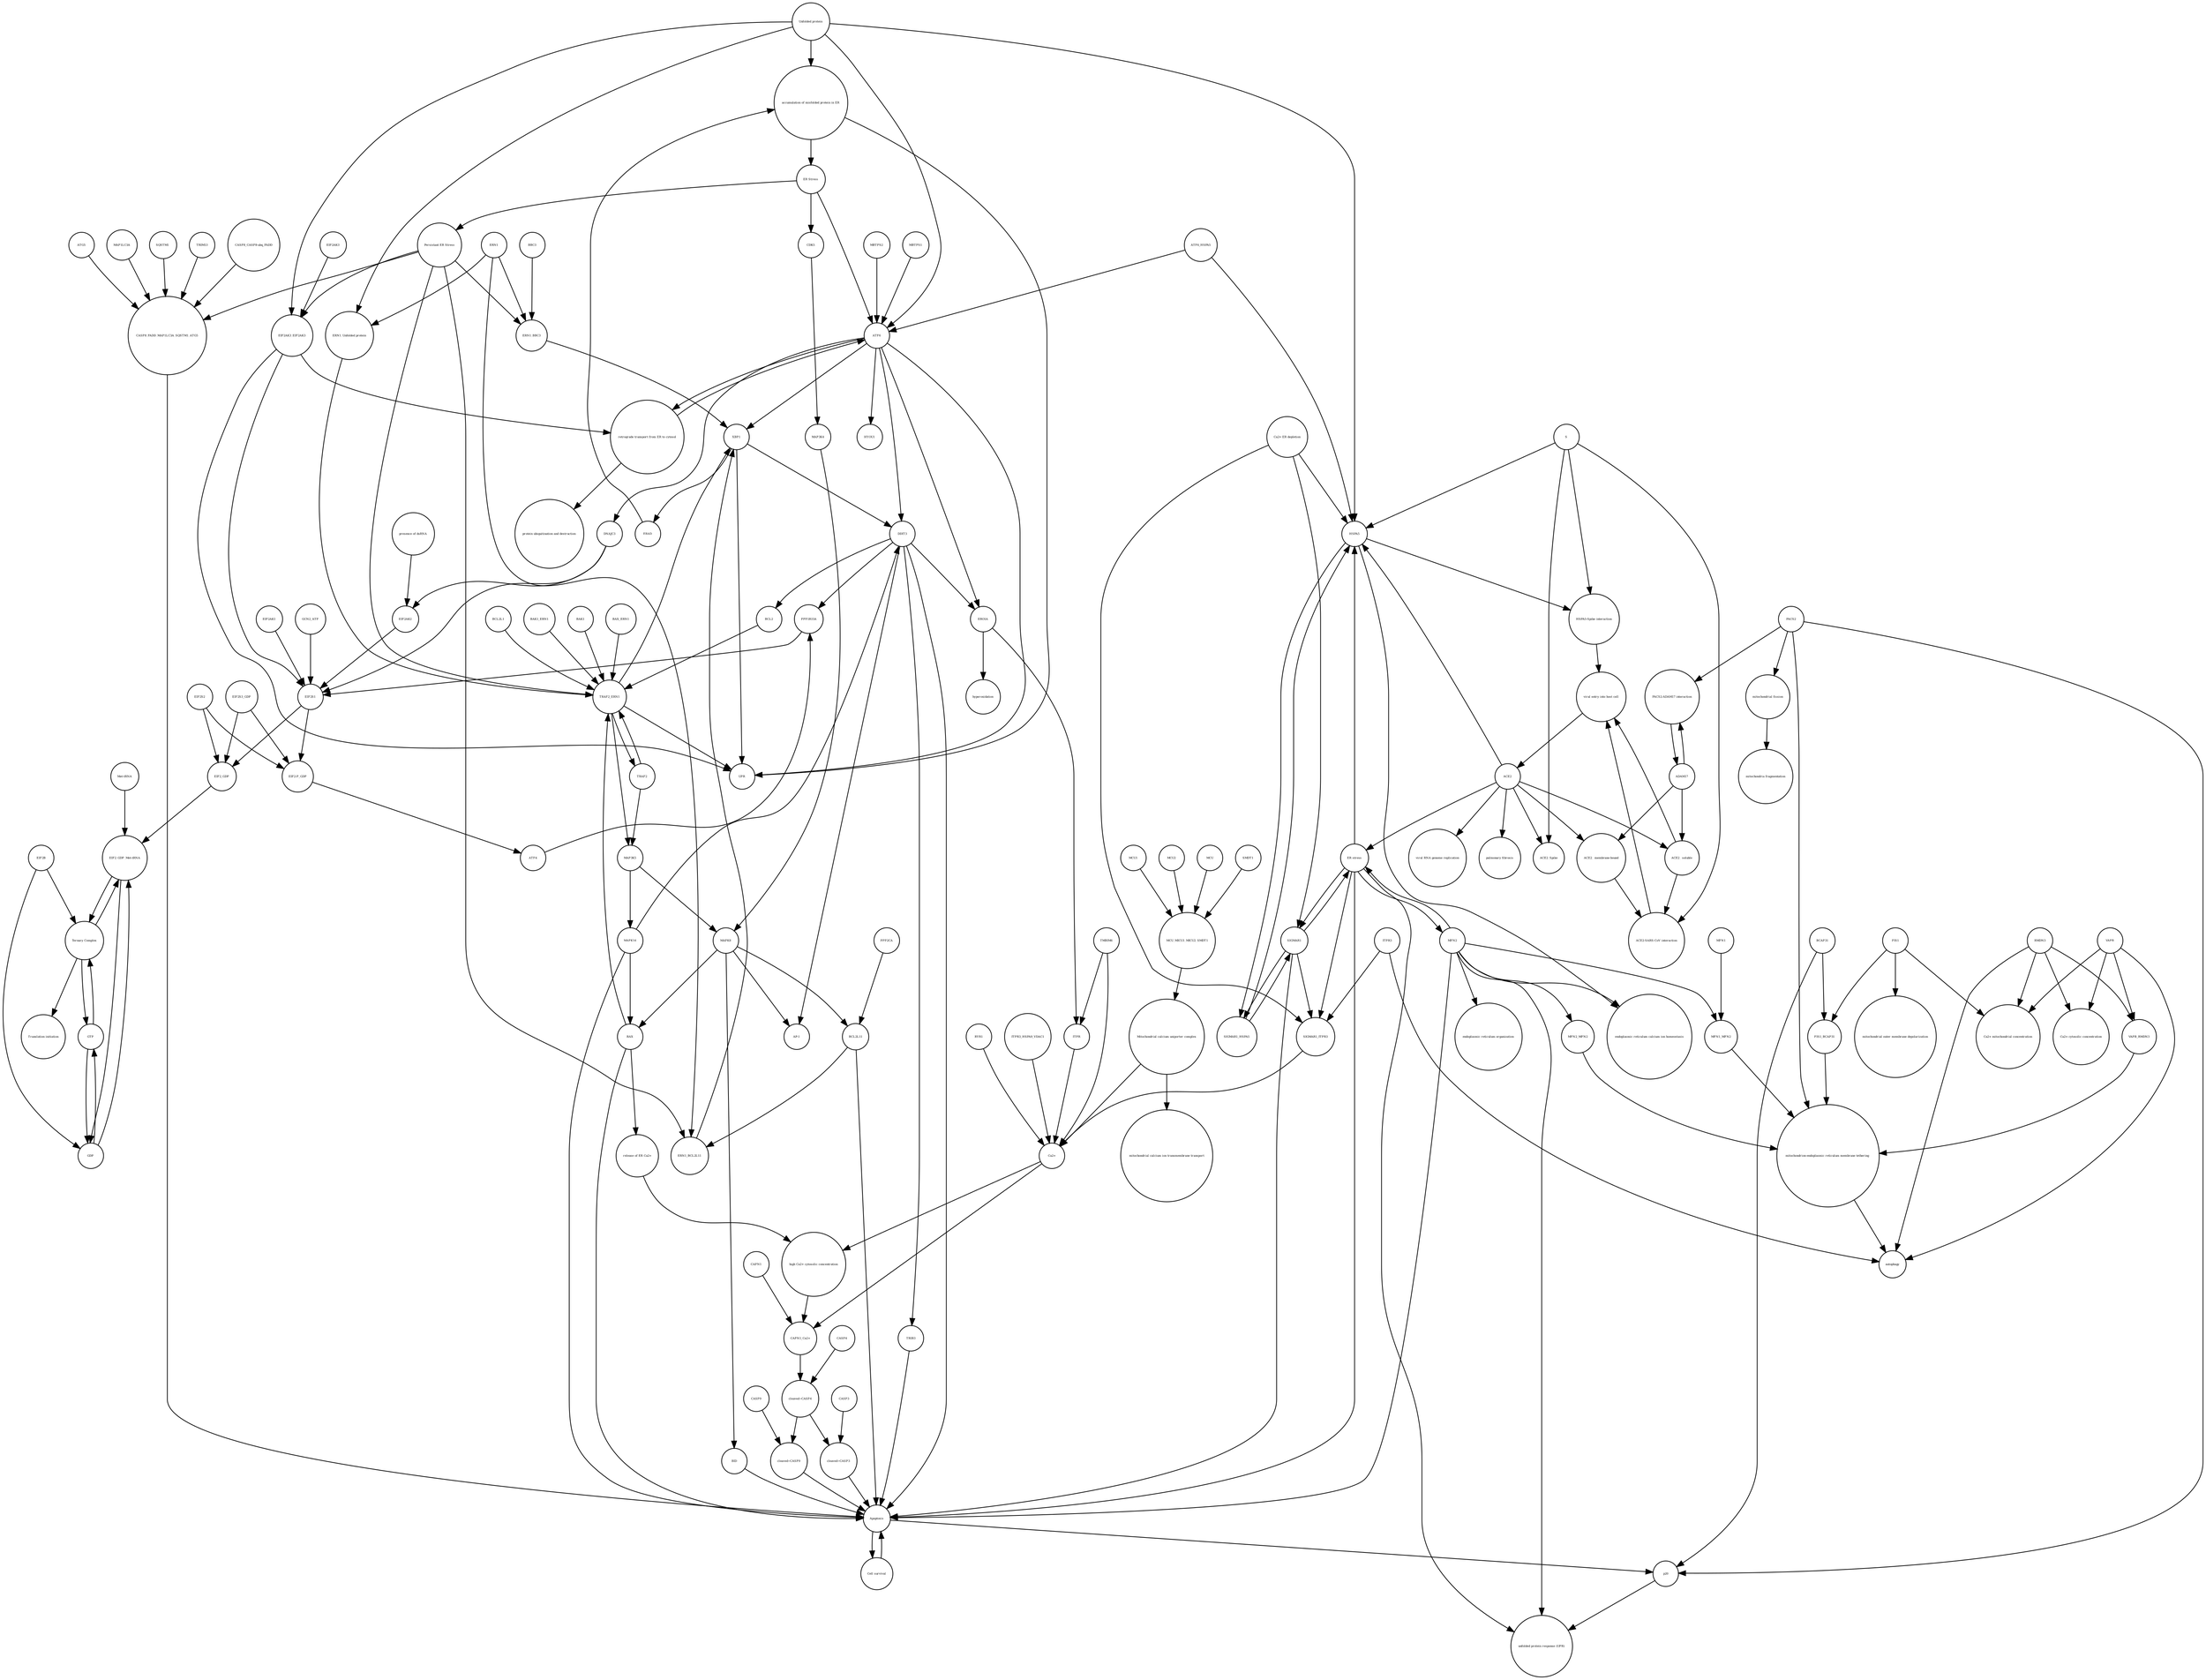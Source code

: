 strict digraph  {
"Unfolded protein" [annotation="", bipartite=0, cls=macromolecule, fontsize=4, label="Unfolded protein", shape=circle];
"accumulation of misfolded protein in ER" [annotation="urn_miriam_obo.go_GO%3A0006986", bipartite=0, cls=phenotype, fontsize=4, label="accumulation of misfolded protein in ER", shape=circle];
"cleaved~CASP9" [annotation="urn_miriam_hgnc.symbol_CASP9", bipartite=0, cls=macromolecule, fontsize=4, label="cleaved~CASP9", shape=circle];
Apoptosis [annotation="urn_miriam_obo.go_GO%3A0006915|urn_miriam_pubmed_19052620|urn_miriam_taxonomy_9606|urn_miriam_pubmed_15692567|urn_miriam_pubmed_22511781", bipartite=0, cls=phenotype, fontsize=4, label=Apoptosis, shape=circle];
ATF6 [annotation="urn_miriam_hgnc.symbol_ATF6", bipartite=0, cls=macromolecule, fontsize=4, label=ATF6, shape=circle];
"retrograde transport from ER to cytosol" [annotation="urn_miriam_obo.go_GO%3A0030970", bipartite=0, cls=phenotype, fontsize=4, label="retrograde transport from ER to cytosol", shape=circle];
XBP1 [annotation="urn_miriam_hgnc.symbol_XBP1", bipartite=0, cls=macromolecule, fontsize=4, label=XBP1, shape=circle];
UPR [annotation="urn_miriam_obo.go_GO%3A0006986", bipartite=0, cls=phenotype, fontsize=4, label=UPR, shape=circle];
ERO1A [annotation="urn_miriam_hgnc.symbol_ERO1A", bipartite=0, cls=macromolecule, fontsize=4, label=ERO1A, shape=circle];
hyperoxidation [annotation="urn_miriam_obo.go_GO%3A0018158", bipartite=0, cls=phenotype, fontsize=4, label=hyperoxidation, shape=circle];
VAPB [annotation=urn_miriam_hgnc_12649, bipartite=0, cls=macromolecule, fontsize=4, label=VAPB, shape=circle];
"Ca2+ cytosolic concentration" [annotation="urn_miriam_pubmed_28132811|urn_miriam_obo.go_GO%3A0007204|urn_miriam_taxonomy_9606", bipartite=0, cls=phenotype, fontsize=4, label="Ca2+ cytosolic concentration", shape=circle];
MFN2 [annotation="urn_miriam_pubmed_29491369|urn_miriam_pubmed_22511781|urn_miriam_hgnc_16877|urn_miriam_pubmed_19052620", bipartite=0, cls=macromolecule, fontsize=4, label=MFN2, shape=circle];
RMDN3 [annotation=urn_miriam_hgnc_25550, bipartite=0, cls=macromolecule, fontsize=4, label=RMDN3, shape=circle];
autophagy [annotation="urn_miriam_obo.go_GO%3A0006914|urn_miriam_pubmed_28132811|urn_miriam_taxonomy_9606", bipartite=0, cls=phenotype, fontsize=4, label=autophagy, shape=circle];
"endoplasmic reticulum calcium ion homeostasis" [annotation="urn_miriam_obo.go_GO%3A0032469|urn_miriam_pubmed_22511781|urn_miriam_taxonomy_10090", bipartite=0, cls=phenotype, fontsize=4, label="endoplasmic reticulum calcium ion homeostasis", shape=circle];
TRAF2_ERN1 [annotation="", bipartite=0, cls=complex, fontsize=4, label=TRAF2_ERN1, shape=circle];
"ER stress" [annotation="urn_miriam_obo.go_GO%3A0034976|urn_miriam_pubmed_22511781|urn_miriam_taxonomy_10090", bipartite=0, cls=phenotype, fontsize=4, label="ER stress", shape=circle];
"unfolded protein response (UPR)" [annotation="urn_miriam_obo.go_GO%3A0030968|urn_miriam_pubmed_22511781|urn_miriam_taxonomy_10090", bipartite=0, cls=phenotype, fontsize=4, label="unfolded protein response (UPR)", shape=circle];
FIS1 [annotation=urn_miriam_hgnc_21689, bipartite=0, cls=macromolecule, fontsize=4, label=FIS1, shape=circle];
"Ca2+ mitochondrial concentration" [annotation="urn_miriam_pubmed_28132811|urn_miriam_taxonomy_9606|urn_miriam_obo.go_GO%3A0051561", bipartite=0, cls=phenotype, fontsize=4, label="Ca2+ mitochondrial concentration", shape=circle];
"cleaved~CASP3" [annotation="urn_miriam_hgnc.symbol_CASP3", bipartite=0, cls=macromolecule, fontsize=4, label="cleaved~CASP3", shape=circle];
VAPB_RMDN3 [annotation="urn_miriam_pubmed_29491369|urn_miriam_pubmed_28132811|urn_miriam_taxonomy_9606", bipartite=0, cls=complex, fontsize=4, label=VAPB_RMDN3, shape=circle];
"mitochondrion-endoplasmic reticulum membrane tethering " [annotation="urn_miriam_obo.go_GO%3A1990456|urn_miriam_pubmed_27457486|urn_miriam_pubmed_29491369|urn_miriam_pubmed_19052620|urn_miriam_pubmed_30590907|urn_miriam_pubmed_28132811", bipartite=0, cls=phenotype, fontsize=4, label="mitochondrion-endoplasmic reticulum membrane tethering ", shape=circle];
"release of ER Ca2+" [annotation="urn_miriam_obo.go_GO%3A0032471", bipartite=0, cls=phenotype, fontsize=4, label="release of ER Ca2+", shape=circle];
"high Ca2+ cytosolic concentration" [annotation="urn_miriam_obo.go_GO%3A1902656", bipartite=0, cls=phenotype, fontsize=4, label="high Ca2+ cytosolic concentration", shape=circle];
ERAD [annotation="urn_miriam_obo.go_GO%3A0036503", bipartite=0, cls=phenotype, fontsize=4, label=ERAD, shape=circle];
"Cell survival" [annotation="urn_miriam_obo.go_GO%3A0043066", bipartite=0, cls=phenotype, fontsize=4, label="Cell survival", shape=circle];
"Ca2+" [annotation="urn_miriam_obo.chebi_CHEBI%3A29108", bipartite=0, cls="simple chemical", fontsize=4, label="Ca2+", shape=circle];
"ER Stress" [annotation="urn_miriam_obo.go_GO%3A0034976", bipartite=0, cls=phenotype, fontsize=4, label="ER Stress", shape=circle];
"Ternary Complex" [annotation="", bipartite=0, cls=complex, fontsize=4, label="Ternary Complex", shape=circle];
"Translation initiation" [annotation="urn_miriam_obo.go_GO%3A0006412", bipartite=0, cls=phenotype, fontsize=4, label="Translation initiation", shape=circle];
ITPR3 [annotation="urn_miriam_hgnc_6182|urn_miriam_pubmed_17981125", bipartite=0, cls=macromolecule, fontsize=4, label=ITPR3, shape=circle];
MFN2_MFN2 [annotation="urn_miriam_pubmed_19052620|urn_miriam_taxonomy_9606|urn_miriam_pubmed_29491369", bipartite=0, cls=complex, fontsize=4, label=MFN2_MFN2, shape=circle];
FIS1_BCAP31 [annotation="urn_miriam_pubmed_15692567|urn_miriam_pubmed_21183955|urn_miriam_taxonomy_9606", bipartite=0, cls=complex, fontsize=4, label=FIS1_BCAP31, shape=circle];
MFN1_MFN2 [annotation="urn_miriam_pubmed_29491369|urn_miriam_pubmed_19052620|urn_miriam_taxonomy_9606", bipartite=0, cls=complex, fontsize=4, label=MFN1_MFN2, shape=circle];
CASP8_FADD_MAP1LC3A_SQSTM1_ATG5 [annotation="", bipartite=0, cls=complex, fontsize=4, label=CASP8_FADD_MAP1LC3A_SQSTM1_ATG5, shape=circle];
HSPA5 [annotation="urn_miriam_pubmed_32340551|urn_miriam_hgnc_HGNC%3A5238|urn_miriam_pubmed_32169481|urn_miriam_pubmed_30978349", bipartite=0, cls=macromolecule, fontsize=4, label=HSPA5, shape=circle];
TRIB3 [annotation="urn_miriam_hgnc.symbol_TRIB3", bipartite=0, cls="nucleic acid feature", fontsize=4, label=TRIB3, shape=circle];
"mitochondrial fission" [annotation="urn_miriam_pubmed_15692567|urn_miriam_obo.go_GO%3A0000266|urn_miriam_taxonomy_9606", bipartite=0, cls=phenotype, fontsize=4, label="mitochondrial fission", shape=circle];
"mitochondria fragmentation" [annotation="urn_miriam_pubmed_15692567|urn_miriam_obo.go_GO%3A0043653|urn_miriam_taxonomy_9606", bipartite=0, cls=phenotype, fontsize=4, label="mitochondria fragmentation", shape=circle];
BAX [annotation="urn_miriam_hgnc.symbol_BAX", bipartite=0, cls=macromolecule, fontsize=4, label=BAX, shape=circle];
p20 [annotation="urn_miriam_hgnc.symbol_BCAP31", bipartite=0, cls=macromolecule, fontsize=4, label=p20, shape=circle];
PACS2 [annotation="urn_miriam_pubmed_15692567|urn_miriam_hgnc_23794|urn_miriam_pubmed_26108729", bipartite=0, cls=macromolecule, fontsize=4, label=PACS2, shape=circle];
DDIT3 [annotation="urn_miriam_hgnc.symbol_DDIT3", bipartite=0, cls=macromolecule, fontsize=4, label=DDIT3, shape=circle];
BCL2L11 [annotation="urn_miriam_hgnc.symbol_BCL2L11", bipartite=0, cls=macromolecule, fontsize=4, label=BCL2L11, shape=circle];
"Persistant ER Stress" [annotation="urn_miriam_obo.go_GO%3A0034976", bipartite=0, cls=phenotype, fontsize=4, label="Persistant ER Stress", shape=circle];
"mitochondrial outer membrane depolarization" [annotation="urn_miriam_pubmed_21183955|urn_miriam_taxonomy_9606|urn_miriam_obo.go_GO%3A0051882", bipartite=0, cls=phenotype, fontsize=4, label="mitochondrial outer membrane depolarization", shape=circle];
"endoplasmic reticulum organization" [annotation="urn_miriam_obo.go_GO%3A0007029|urn_miriam_pubmed_19052620|urn_miriam_taxonomy_9606", bipartite=0, cls=phenotype, fontsize=4, label="endoplasmic reticulum organization", shape=circle];
MAPK14 [annotation="urn_miriam_hgnc.symbol_MAPK14", bipartite=0, cls=macromolecule, fontsize=4, label=MAPK14, shape=circle];
ACE2 [annotation="", bipartite=0, cls="nucleic acid feature", fontsize=4, label=ACE2, shape=circle];
"Mitochondrial calcium uniporter complex" [annotation="urn_miriam_pubmed_26968367|urn_miriam_taxonomy_9606", bipartite=0, cls=complex, fontsize=4, label="Mitochondrial calcium uniporter complex", shape=circle];
"mitochondrial calcium ion transmembrane transport" [annotation="urn_miriam_pubmed_24231807|urn_miriam_obo.go_GO%3A0006851|urn_miriam_taxonomy_9606", bipartite=0, cls=phenotype, fontsize=4, label="mitochondrial calcium ion transmembrane transport", shape=circle];
EIF2AK3_EIF2AK3 [annotation="", bipartite=0, cls=complex, fontsize=4, label=EIF2AK3_EIF2AK3, shape=circle];
BID [annotation="urn_miriam_hgnc.symbol_BID", bipartite=0, cls=macromolecule, fontsize=4, label=BID, shape=circle];
SIGMAR1 [annotation="urn_miriam_hgnc_8157|urn_miriam_pubmed_17981125|urn_miriam_taxonomy_10029|urn_miriam_pubmed_25704011", bipartite=0, cls=macromolecule, fontsize=4, label=SIGMAR1, shape=circle];
"pulmonary fibrosis" [annotation="urn_miriam_mesh_D011658|urn_miriam_pubmed_18441099|urn_miriam_taxonomy_9606", bipartite=0, cls=phenotype, fontsize=4, label="pulmonary fibrosis", shape=circle];
"ACE2-SARS-CoV interaction" [annotation="urn_miriam_pubmed_19411314|urn_miriam_taxonomy_9606|urn_miriam_uniprot_P59594", bipartite=0, cls=complex, fontsize=4, label="ACE2-SARS-CoV interaction", shape=circle];
"viral entry into host cell" [annotation="urn_miriam_obo.go_GO%3A0046718|urn_miriam_pubmed_19411314", bipartite=0, cls=phenotype, fontsize=4, label="viral entry into host cell", shape=circle];
"ACE2_ soluble" [annotation="urn_miriam_pubmed_19411314|urn_miriam_pubmed_32264791|urn_miriam_hgnc.symbol_ACE2", bipartite=0, cls=macromolecule, fontsize=4, label="ACE2_ soluble", shape=circle];
"HSPA5-Spike interaction" [annotation=urn_miriam_pubmed_32340551, bipartite=0, cls=complex, fontsize=4, label="HSPA5-Spike interaction", shape=circle];
"viral RNA genome replication" [annotation="urn_miriam_obo.go_GO%3A0039694|urn_miriam_pubmed_14647384", bipartite=0, cls=phenotype, fontsize=4, label="viral RNA genome replication", shape=circle];
ADAM17 [annotation="urn_miriam_pubmed_32264791|urn_miriam_hgnc_HGNC%3A195", bipartite=0, cls=macromolecule, fontsize=4, label=ADAM17, shape=circle];
CDK5 [annotation="urn_miriam_hgnc.symbol_CDK5", bipartite=0, cls=macromolecule, fontsize=4, label=CDK5, shape=circle];
MCU_MICU1_MICU2_SMDT1 [annotation="urn_miriam_pubmed_24231807|urn_miriam_taxonomy_9606", bipartite=0, cls=complex, fontsize=4, label=MCU_MICU1_MICU2_SMDT1, shape=circle];
"Ca2+ ER depletion" [annotation="urn_miriam_obo.go_GO%3A0032471|urn_miriam_pubmed_17981125|urn_miriam_pubmed_30590907|urn_miriam_taxonomy_10029", bipartite=0, cls=phenotype, fontsize=4, label="Ca2+ ER depletion", shape=circle];
EIF2_GDP [annotation="", bipartite=0, cls=complex, fontsize=4, label=EIF2_GDP, shape=circle];
CASP3 [annotation="urn_miriam_hgnc.symbol_CASP3", bipartite=0, cls=macromolecule, fontsize=4, label=CASP3, shape=circle];
TMBIM6 [annotation="urn_miriam_hgnc.symbol_TMBIM6", bipartite=0, cls=macromolecule, fontsize=4, label=TMBIM6, shape=circle];
CAPN1 [annotation="urn_miriam_hgnc.symbol_CAPN1", bipartite=0, cls=macromolecule, fontsize=4, label=CAPN1, shape=circle];
DNAJC3 [annotation="urn_miriam_hgnc.symbol_DNAJC3", bipartite=0, cls="nucleic acid feature", fontsize=4, label=DNAJC3, shape=circle];
SIGMAR1_ITPR3 [annotation="urn_miriam_pubmed_30590907|urn_miriam_pubmed_17981125|urn_miriam_taxonomy_10029", bipartite=0, cls=complex, fontsize=4, label=SIGMAR1_ITPR3, shape=circle];
"protein ubiquitination and destruction" [annotation="urn_miriam_obo.go_GO%3A0006511", bipartite=0, cls=phenotype, fontsize=4, label="protein ubiquitination and destruction", shape=circle];
GDP [annotation="urn_miriam_obo.chebi_CHEBI%3A65180", bipartite=0, cls="simple chemical", fontsize=4, label=GDP, shape=circle];
GCN2_ATP [annotation="", bipartite=0, cls=complex, fontsize=4, label=GCN2_ATP, shape=circle];
ERN1_BCL2L11 [annotation="", bipartite=0, cls=complex, fontsize=4, label=ERN1_BCL2L11, shape=circle];
ERN1 [annotation="urn_miriam_hgnc.symbol_ERN1", bipartite=0, cls=macromolecule, fontsize=4, label=ERN1, shape=circle];
EIF2AK2 [annotation="urn_miriam_hgnc.symbol_EIF2AK2", bipartite=0, cls=macromolecule, fontsize=4, label=EIF2AK2, shape=circle];
PPP2CA [annotation="urn_miriam_hgnc.symbol_PPP2CA", bipartite=0, cls=macromolecule, fontsize=4, label=PPP2CA, shape=circle];
BBC3 [annotation="urn_miriam_hgnc.symbol_BBC3", bipartite=0, cls=macromolecule, fontsize=4, label=BBC3, shape=circle];
"CASP8_CASP8-ubq_FADD" [annotation="", bipartite=0, cls=complex, fontsize=4, label="CASP8_CASP8-ubq_FADD", shape=circle];
MAPK8 [annotation="urn_miriam_hgnc.symbol_MAPK8", bipartite=0, cls=macromolecule, fontsize=4, label=MAPK8, shape=circle];
"PACS2-ADAM17 interaction" [annotation="urn_miriam_pubmed_26108729|urn_miriam_pubmed_32264791|urn_miriam_taxonomy_9606", bipartite=0, cls=complex, fontsize=4, label="PACS2-ADAM17 interaction", shape=circle];
MAP3K5 [annotation="urn_miriam_hgnc.symbol_MAP3K5", bipartite=0, cls=macromolecule, fontsize=4, label=MAP3K5, shape=circle];
"Met-tRNA" [annotation=urn_miriam_hgnc_34779, bipartite=0, cls="nucleic acid feature", fontsize=4, label="Met-tRNA", shape=circle];
MBTPS2 [annotation="urn_miriam_hgnc.symbol_MBTPS2", bipartite=0, cls=macromolecule, fontsize=4, label=MBTPS2, shape=circle];
SIGMAR1_HSPA5 [annotation="urn_miriam_pubmed_30590907|urn_miriam_pubmed_25704011|urn_miriam_pubmed_17981125|urn_miriam_taxonomy_10029", bipartite=0, cls=complex, fontsize=4, label=SIGMAR1_HSPA5, shape=circle];
BCL2 [annotation="urn_miriam_hgnc.symbol_BCL2", bipartite=0, cls="nucleic acid feature", fontsize=4, label=BCL2, shape=circle];
MCU [annotation="urn_miriam_hgnc_23526|urn_miriam_pubmed_24231807|urn_miriam_taxonomy_9606", bipartite=0, cls=macromolecule, fontsize=4, label=MCU, shape=circle];
EIF2S3_GDP [annotation="", bipartite=0, cls=complex, fontsize=4, label=EIF2S3_GDP, shape=circle];
CASP4 [annotation="urn_miriam_hgnc.symbol_CASP4", bipartite=0, cls=macromolecule, fontsize=4, label=CASP4, shape=circle];
GTP [annotation="urn_miriam_obo.chebi_CHEBI%3A57600", bipartite=0, cls="simple chemical", fontsize=4, label=GTP, shape=circle];
RYR1 [annotation="urn_miriam_hgnc.symbol_RYR1", bipartite=0, cls=macromolecule, fontsize=4, label=RYR1, shape=circle];
ATG5 [annotation="urn_miriam_hgnc.symbol_ATG5", bipartite=0, cls=macromolecule, fontsize=4, label=ATG5, shape=circle];
ATF4 [annotation="urn_miriam_hgnc.symbol_ATF4", bipartite=0, cls=macromolecule, fontsize=4, label=ATF4, shape=circle];
BCL2L1 [annotation="urn_miriam_hgnc.symbol_BCL2L1", bipartite=0, cls=macromolecule, fontsize=4, label=BCL2L1, shape=circle];
ERN1_BBC3 [annotation="", bipartite=0, cls=complex, fontsize=4, label=ERN1_BBC3, shape=circle];
SMDT1 [annotation="urn_miriam_pubmed_24231807|urn_miriam_hgnc_25055|urn_miriam_taxonomy_9606", bipartite=0, cls=macromolecule, fontsize=4, label=SMDT1, shape=circle];
BAK1_ERN1 [annotation="", bipartite=0, cls=complex, fontsize=4, label=BAK1_ERN1, shape=circle];
MAP3K4 [annotation="urn_miriam_hgnc.symbol_MAP3K4", bipartite=0, cls=macromolecule, fontsize=4, label=MAP3K4, shape=circle];
"CAPN1_Ca2+" [annotation="", bipartite=0, cls=complex, fontsize=4, label="CAPN1_Ca2+", shape=circle];
MBTPS1 [annotation="urn_miriam_hgnc.symbol_MBTPS1", bipartite=0, cls=macromolecule, fontsize=4, label=MBTPS1, shape=circle];
BCAP31 [annotation=urn_miriam_hgnc_16695, bipartite=0, cls=macromolecule, fontsize=4, label=BCAP31, shape=circle];
CASP9 [annotation="urn_miriam_hgnc.symbol_CSAP9", bipartite=0, cls=macromolecule, fontsize=4, label=CASP9, shape=circle];
EIF2S1 [annotation="urn_miriam_hgnc.symbol_EIF2S1", bipartite=0, cls=macromolecule, fontsize=4, label=EIF2S1, shape=circle];
ATF6_HSPA5 [annotation="", bipartite=0, cls=complex, fontsize=4, label=ATF6_HSPA5, shape=circle];
MFN1 [annotation=urn_miriam_hgnc_1826, bipartite=0, cls=macromolecule, fontsize=4, label=MFN1, shape=circle];
MAP1LC3A [annotation="urn_miriam_hgnc.symbol_MAP1LC3A", bipartite=0, cls=macromolecule, fontsize=4, label=MAP1LC3A, shape=circle];
HYOU1 [annotation="urn_miriam_hgnc.symbol_HYOU1", bipartite=0, cls="nucleic acid feature", fontsize=4, label=HYOU1, shape=circle];
EIF2AK3 [annotation="urn_miriam_hgnc.symbol_EIF2AK3", bipartite=0, cls=macromolecule, fontsize=4, label=EIF2AK3, shape=circle];
PPP1R15A [annotation="urn_miriam_hgnc.symbol_PPP1R15A", bipartite=0, cls=macromolecule, fontsize=4, label=PPP1R15A, shape=circle];
ITPR [annotation="urn_miriam_hgnc.symbol_ITPR1|urn_miriam_hgnc.symbol_ITPR3|urn_miriam_hgnc.symbol_ITPR2", bipartite=0, cls=macromolecule, fontsize=4, label=ITPR, shape=circle];
"SQSTM1 " [annotation="urn_miriam_hgnc.symbol_SQSTM1", bipartite=0, cls=macromolecule, fontsize=4, label="SQSTM1 ", shape=circle];
"ERN1_Unfolded protein" [annotation="", bipartite=0, cls=complex, fontsize=4, label="ERN1_Unfolded protein", shape=circle];
"ACE2_ membrane-bound" [annotation="urn_miriam_pubmed_19411314|urn_miriam_pubmed_32264791|urn_miriam_hgnc.symbol_ACE2", bipartite=0, cls=macromolecule, fontsize=4, label="ACE2_ membrane-bound", shape=circle];
MCU1 [annotation="urn_miriam_hgnc_1530|urn_miriam_pubmed_24231807|urn_miriam_taxonomy_9606", bipartite=0, cls=macromolecule, fontsize=4, label=MCU1, shape=circle];
EIF2AK1 [annotation="urn_miriam_hgnc.symbol_EIF2AK1", bipartite=0, cls=macromolecule, fontsize=4, label=EIF2AK1, shape=circle];
BAK1 [annotation="urn_miriam_hgnc.symbol_BAK1", bipartite=0, cls=macromolecule, fontsize=4, label=BAK1, shape=circle];
S [annotation="urn_miriam_uniprot_P59594|urn_miriam_uniprot_P0DTC2|urn_miriam_uniprot_W6A028", bipartite=0, cls=macromolecule, fontsize=4, label=S, shape=circle];
TRAF2 [annotation="urn_miriam_hgnc.symbol_TRAF2", bipartite=0, cls=macromolecule, fontsize=4, label=TRAF2, shape=circle];
"cleaved~CASP4" [annotation="urn_miriam_hgnc.symbol_CASP4", bipartite=0, cls=macromolecule, fontsize=4, label="cleaved~CASP4", shape=circle];
MCU2 [annotation="urn_miriam_hgnc_31830|urn_miriam_pubmed_24231807|urn_miriam_taxonomy_9606", bipartite=0, cls=macromolecule, fontsize=4, label=MCU2, shape=circle];
EIF2B [annotation="", bipartite=0, cls=complex, fontsize=4, label=EIF2B, shape=circle];
"EIF2_GDP_Met-tRNA" [annotation="", bipartite=0, cls=complex, fontsize=4, label="EIF2_GDP_Met-tRNA", shape=circle];
TRIM13 [annotation="urn_miriam_hgnc.symbol_TRIM13", bipartite=0, cls=macromolecule, fontsize=4, label=TRIM13, shape=circle];
BAX_ERN1 [annotation="", bipartite=0, cls=complex, fontsize=4, label=BAX_ERN1, shape=circle];
"AP-1" [annotation="urn_miriam_hgnc.symbol_JUNB|urn_miriam_hgnc.symbol_FOSL1|urn_miriam_hgnc.symbol_FOSL2|urn_miriam_hgnc.symbol_JUND|urn_miriam_hgnc.symbol_JUN|urn_miriam_hgnc.symbol_FOSB|urn_miriam_hgnc.symbol_FOS", bipartite=0, cls=macromolecule, fontsize=4, label="AP-1", shape=circle];
"presence of dsRNA" [annotation="urn_miriam_obo.go_GO%3A0071359", bipartite=0, cls=phenotype, fontsize=4, label="presence of dsRNA", shape=circle];
EIF2S2 [annotation="urn_miriam_hgnc.symbol_EIF2S2", bipartite=0, cls=macromolecule, fontsize=4, label=EIF2S2, shape=circle];
ITPR3_HSPA9_VDAC1 [annotation="urn_miriam_pubmed_30590033|urn_miriam_pubmed_29491369|urn_miriam_taxonomy_9606", bipartite=0, cls=complex, fontsize=4, label=ITPR3_HSPA9_VDAC1, shape=circle];
"EIF2-P_GDP" [annotation="", bipartite=0, cls=complex, fontsize=4, label="EIF2-P_GDP", shape=circle];
ACE2_Spike [annotation="", bipartite=0, cls=complex, fontsize=4, label=ACE2_Spike, shape=circle];
"Unfolded protein" -> "accumulation of misfolded protein in ER"  [annotation="", interaction_type="necessary stimulation"];
"Unfolded protein" -> ATF6  [annotation="urn_miriam_pubmed_23850759|urn_miriam_pubmed_17090218", interaction_type=catalysis];
"Unfolded protein" -> HSPA5  [annotation="urn_miriam_pubmed_23850759|urn_miriam_pubmed_17090218", interaction_type=catalysis];
"Unfolded protein" -> "ERN1_Unfolded protein"  [annotation="", interaction_type=production];
"Unfolded protein" -> EIF2AK3_EIF2AK3  [annotation=urn_miriam_pubmed_17991856, interaction_type=catalysis];
"accumulation of misfolded protein in ER" -> "ER Stress"  [annotation="", interaction_type="necessary stimulation"];
"accumulation of misfolded protein in ER" -> UPR  [annotation="", interaction_type="necessary stimulation"];
"cleaved~CASP9" -> Apoptosis  [annotation="", interaction_type="necessary stimulation"];
Apoptosis -> "Cell survival"  [annotation="", interaction_type=modulation];
Apoptosis -> p20  [annotation="urn_miriam_pubmed_15692567|urn_miriam_taxonomy_9606", interaction_type=stimulation];
ATF6 -> "retrograde transport from ER to cytosol"  [annotation="", interaction_type=modulation];
ATF6 -> UPR  [annotation="", interaction_type="necessary stimulation"];
ATF6 -> ERO1A  [annotation="urn_miriam_pubmed_23850759|urn_miriam_pubmed_25387528|urn_miriam_taxonomy_10090", interaction_type=catalysis];
ATF6 -> HYOU1  [annotation="urn_miriam_taxonomy_10090|urn_miriam_pubmed_18360008", interaction_type=catalysis];
ATF6 -> DNAJC3  [annotation="urn_miriam_taxonomy_10090|urn_miriam_pubmed_12601012|urn_miriam_pubmed_18360008", interaction_type=catalysis];
ATF6 -> XBP1  [annotation="urn_miriam_pubmed_26587781|urn_miriam_pubmed_23430059", interaction_type=catalysis];
ATF6 -> DDIT3  [annotation="urn_miriam_pubmed_22802018|urn_miriam_pubmed_17991856|urn_miriam_pubmed_26587781", interaction_type=catalysis];
"retrograde transport from ER to cytosol" -> ATF6  [annotation="urn_miriam_pubmed_17991856|urn_miriam_pubmed_26587781|urn_miriam_taxonomy_10090|urn_miriam_pubmed_18360008", interaction_type=inhibition];
"retrograde transport from ER to cytosol" -> "protein ubiquitination and destruction"  [annotation="", interaction_type=production];
XBP1 -> UPR  [annotation="", interaction_type="necessary stimulation"];
XBP1 -> ERAD  [annotation="", interaction_type="necessary stimulation"];
XBP1 -> DDIT3  [annotation="urn_miriam_pubmed_22802018|urn_miriam_pubmed_17991856|urn_miriam_pubmed_26587781", interaction_type=catalysis];
ERO1A -> hyperoxidation  [annotation="", interaction_type="necessary stimulation"];
ERO1A -> ITPR  [annotation="urn_miriam_pubmed_23850759|urn_miriam_pubmed_23430059", interaction_type=catalysis];
VAPB -> "Ca2+ cytosolic concentration"  [annotation="", interaction_type=inhibition];
VAPB -> autophagy  [annotation="", interaction_type=inhibition];
VAPB -> "Ca2+ mitochondrial concentration"  [annotation="", interaction_type="necessary stimulation"];
VAPB -> VAPB_RMDN3  [annotation="", interaction_type=production];
MFN2 -> Apoptosis  [annotation="", interaction_type="necessary stimulation"];
MFN2 -> "endoplasmic reticulum calcium ion homeostasis"  [annotation="", interaction_type="necessary stimulation"];
MFN2 -> "ER stress"  [annotation="", interaction_type="necessary stimulation"];
MFN2 -> "unfolded protein response (UPR)"  [annotation="", interaction_type="necessary stimulation"];
MFN2 -> "endoplasmic reticulum organization"  [annotation="", interaction_type="necessary stimulation"];
MFN2 -> MFN1_MFN2  [annotation="", interaction_type=production];
MFN2 -> MFN2_MFN2  [annotation="", interaction_type=production];
RMDN3 -> autophagy  [annotation="", interaction_type=inhibition];
RMDN3 -> "Ca2+ cytosolic concentration"  [annotation="", interaction_type=inhibition];
RMDN3 -> "Ca2+ mitochondrial concentration"  [annotation="", interaction_type=stimulation];
RMDN3 -> VAPB_RMDN3  [annotation="", interaction_type=production];
TRAF2_ERN1 -> UPR  [annotation="", interaction_type="necessary stimulation"];
TRAF2_ERN1 -> XBP1  [annotation="urn_miriam_pubmed_26587781|urn_miriam_pubmed_23430059", interaction_type=catalysis];
TRAF2_ERN1 -> MAP3K5  [annotation=urn_miriam_pubmed_23850759, interaction_type=catalysis];
TRAF2_ERN1 -> TRAF2  [annotation=urn_miriam_pubmed_23850759, interaction_type=catalysis];
"ER stress" -> "unfolded protein response (UPR)"  [annotation="", interaction_type="necessary stimulation"];
"ER stress" -> Apoptosis  [annotation="", interaction_type="necessary stimulation"];
"ER stress" -> HSPA5  [annotation="urn_miriam_pubmed_30590907|urn_miriam_pubmed_25704011|urn_miriam_pubmed_17981125|urn_miriam_taxonomy_10029", interaction_type="necessary stimulation"];
"ER stress" -> SIGMAR1_ITPR3  [annotation="urn_miriam_pubmed_30590907|urn_miriam_pubmed_17981125|urn_miriam_taxonomy_10029", interaction_type="necessary stimulation"];
"ER stress" -> MFN2  [annotation="urn_miriam_pubmed_22511781|urn_miriam_taxonomy_10090", interaction_type="necessary stimulation"];
"ER stress" -> SIGMAR1  [annotation="urn_miriam_pubmed_30590907|urn_miriam_pubmed_25704011|urn_miriam_pubmed_17981125|urn_miriam_taxonomy_10029", interaction_type="necessary stimulation"];
FIS1 -> "Ca2+ mitochondrial concentration"  [annotation="", interaction_type="necessary stimulation"];
FIS1 -> "mitochondrial outer membrane depolarization"  [annotation="", interaction_type="necessary stimulation"];
FIS1 -> FIS1_BCAP31  [annotation="", interaction_type=production];
"cleaved~CASP3" -> Apoptosis  [annotation="", interaction_type="necessary stimulation"];
VAPB_RMDN3 -> "mitochondrion-endoplasmic reticulum membrane tethering "  [annotation="", interaction_type="necessary stimulation"];
"mitochondrion-endoplasmic reticulum membrane tethering " -> autophagy  [annotation="", interaction_type=inhibition];
"release of ER Ca2+" -> "high Ca2+ cytosolic concentration"  [annotation="", interaction_type="necessary stimulation"];
"high Ca2+ cytosolic concentration" -> "CAPN1_Ca2+"  [annotation=urn_miriam_pubmed_19931333, interaction_type=catalysis];
ERAD -> "accumulation of misfolded protein in ER"  [annotation="", interaction_type=modulation];
"Cell survival" -> Apoptosis  [annotation="", interaction_type=modulation];
"Ca2+" -> "high Ca2+ cytosolic concentration"  [annotation="", interaction_type="necessary stimulation"];
"Ca2+" -> "CAPN1_Ca2+"  [annotation="", interaction_type=production];
"ER Stress" -> "Persistant ER Stress"  [annotation="", interaction_type=modulation];
"ER Stress" -> ATF6  [annotation="urn_miriam_pubmed_17991856|urn_miriam_pubmed_26587781|urn_miriam_taxonomy_10090|urn_miriam_pubmed_18360008", interaction_type=catalysis];
"ER Stress" -> CDK5  [annotation=urn_miriam_pubmed_23850759, interaction_type=catalysis];
"Ternary Complex" -> "Translation initiation"  [annotation="", interaction_type="necessary stimulation"];
"Ternary Complex" -> "EIF2_GDP_Met-tRNA"  [annotation="", interaction_type=production];
"Ternary Complex" -> GTP  [annotation="", interaction_type=production];
ITPR3 -> autophagy  [annotation="", interaction_type=inhibition];
ITPR3 -> SIGMAR1_ITPR3  [annotation="", interaction_type=production];
MFN2_MFN2 -> "mitochondrion-endoplasmic reticulum membrane tethering "  [annotation="", interaction_type="necessary stimulation"];
FIS1_BCAP31 -> "mitochondrion-endoplasmic reticulum membrane tethering "  [annotation="", interaction_type="necessary stimulation"];
MFN1_MFN2 -> "mitochondrion-endoplasmic reticulum membrane tethering "  [annotation="", interaction_type="necessary stimulation"];
CASP8_FADD_MAP1LC3A_SQSTM1_ATG5 -> Apoptosis  [annotation="", interaction_type="necessary stimulation"];
HSPA5 -> "endoplasmic reticulum calcium ion homeostasis"  [annotation="", interaction_type="necessary stimulation"];
HSPA5 -> "HSPA5-Spike interaction"  [annotation="", interaction_type=production];
HSPA5 -> SIGMAR1_HSPA5  [annotation="", interaction_type=production];
TRIB3 -> Apoptosis  [annotation="", interaction_type="necessary stimulation"];
"mitochondrial fission" -> "mitochondria fragmentation"  [annotation="", interaction_type="necessary stimulation"];
BAX -> "release of ER Ca2+"  [annotation="", interaction_type="necessary stimulation"];
BAX -> Apoptosis  [annotation="", interaction_type="necessary stimulation"];
BAX -> TRAF2_ERN1  [annotation="urn_miriam_pubmed_30773986|urn_miriam_pubmed_23850759|urn_miriam_pubmed_26587781|urn_miriam_taxonomy_10090|urn_miriam_pubmed_23430059", interaction_type=catalysis];
p20 -> "unfolded protein response (UPR)"  [annotation="", interaction_type="necessary stimulation"];
PACS2 -> "mitochondrion-endoplasmic reticulum membrane tethering "  [annotation="", interaction_type="necessary stimulation"];
PACS2 -> "mitochondrial fission"  [annotation="", interaction_type=inhibition];
PACS2 -> "PACS2-ADAM17 interaction"  [annotation="", interaction_type=production];
PACS2 -> p20  [annotation="urn_miriam_pubmed_15692567|urn_miriam_taxonomy_9606", interaction_type=inhibition];
DDIT3 -> Apoptosis  [annotation="", interaction_type="necessary stimulation"];
DDIT3 -> ERO1A  [annotation="urn_miriam_pubmed_23850759|urn_miriam_pubmed_25387528|urn_miriam_taxonomy_10090", interaction_type=catalysis];
DDIT3 -> "AP-1"  [annotation="urn_miriam_pubmed_23850759|urn_miriam_pubmed_26587781", interaction_type=catalysis];
DDIT3 -> PPP1R15A  [annotation="urn_miriam_pubmed_23850759|urn_miriam_pubmed_26584763", interaction_type=catalysis];
DDIT3 -> BCL2  [annotation="urn_miriam_pubmed_30662442|urn_miriam_pubmed_23850759", interaction_type=inhibition];
DDIT3 -> TRIB3  [annotation="urn_miriam_pubmed_23430059|urn_miriam_pubmed_18940792", interaction_type=catalysis];
BCL2L11 -> Apoptosis  [annotation="", interaction_type="necessary stimulation"];
BCL2L11 -> ERN1_BCL2L11  [annotation="", interaction_type=production];
"Persistant ER Stress" -> ERN1_BBC3  [annotation="urn_miriam_pubmed_17991856|urn_miriam_pubmed_23430059", interaction_type=inhibition];
"Persistant ER Stress" -> TRAF2_ERN1  [annotation="urn_miriam_pubmed_30773986|urn_miriam_pubmed_23850759|urn_miriam_pubmed_26587781|urn_miriam_taxonomy_10090|urn_miriam_pubmed_23430059", interaction_type=inhibition];
"Persistant ER Stress" -> ERN1_BCL2L11  [annotation="urn_miriam_pubmed_23850759|urn_miriam_pubmed_26587781|urn_miriam_pubmed_23430059", interaction_type=inhibition];
"Persistant ER Stress" -> CASP8_FADD_MAP1LC3A_SQSTM1_ATG5  [annotation=urn_miriam_pubmed_17991856, interaction_type=catalysis];
"Persistant ER Stress" -> EIF2AK3_EIF2AK3  [annotation=urn_miriam_pubmed_17991856, interaction_type=catalysis];
MAPK14 -> Apoptosis  [annotation="", interaction_type="necessary stimulation"];
MAPK14 -> BAX  [annotation="urn_miriam_pubmed_18191217|urn_miriam_pubmed_23430059|urn_miriam_pubmed_29450140", interaction_type=catalysis];
MAPK14 -> DDIT3  [annotation="urn_miriam_pubmed_26137585|urn_miriam_pubmed_23850759|urn_miriam_pubmed_23430059", interaction_type=catalysis];
ACE2 -> "ER stress"  [annotation="", interaction_type=inhibition];
ACE2 -> "pulmonary fibrosis"  [annotation="", interaction_type=inhibition];
ACE2 -> "viral RNA genome replication"  [annotation="", interaction_type="necessary stimulation"];
ACE2 -> HSPA5  [annotation="urn_miriam_pubmed_22511781|urn_miriam_pubmed_31775868|urn_miriam_pubmed_16940539|urn_miriam_taxonomy_9606|urn_miriam_uniprot_P59594|urn_miriam_taxonomy_10090", interaction_type=inhibition];
ACE2 -> "ACE2_ membrane-bound"  [annotation="", interaction_type=production];
ACE2 -> "ACE2_ soluble"  [annotation="", interaction_type=production];
ACE2 -> ACE2_Spike  [annotation="", interaction_type=production];
"Mitochondrial calcium uniporter complex" -> "mitochondrial calcium ion transmembrane transport"  [annotation="", interaction_type="necessary stimulation"];
"Mitochondrial calcium uniporter complex" -> "Ca2+"  [annotation="urn_miriam_pubmed_24231807|urn_miriam_taxonomy_9606", interaction_type="necessary stimulation"];
EIF2AK3_EIF2AK3 -> UPR  [annotation="", interaction_type="necessary stimulation"];
EIF2AK3_EIF2AK3 -> "retrograde transport from ER to cytosol"  [annotation="", interaction_type=production];
EIF2AK3_EIF2AK3 -> EIF2S1  [annotation="urn_miriam_pubmed_23850759|urn_miriam_pubmed_26587781|urn_miriam_pubmed_12667446|urn_miriam_taxonomy_10090|urn_miriam_pubmed_12601012|urn_miriam_pubmed_18360008", interaction_type=catalysis];
BID -> Apoptosis  [annotation="", interaction_type="necessary stimulation"];
SIGMAR1 -> "ER stress"  [annotation="", interaction_type=inhibition];
SIGMAR1 -> Apoptosis  [annotation="", interaction_type=inhibition];
SIGMAR1 -> SIGMAR1_ITPR3  [annotation="", interaction_type=production];
SIGMAR1 -> SIGMAR1_HSPA5  [annotation="", interaction_type=production];
"ACE2-SARS-CoV interaction" -> "viral entry into host cell"  [annotation="", interaction_type="logic arc"];
"viral entry into host cell" -> ACE2  [annotation="urn_miriam_pubmed_14647384|urn_miriam_taxonomy_9606|urn_miriam_pubmed_19411314|urn_miriam_uniprot_P59594", interaction_type=inhibition];
"ACE2_ soluble" -> "viral entry into host cell"  [annotation="", interaction_type=inhibition];
"ACE2_ soluble" -> "ACE2-SARS-CoV interaction"  [annotation="urn_miriam_pubmed_19411314|urn_miriam_taxonomy_9606|urn_miriam_uniprot_P59594|urn_miriam_pubmed_15983030|urn_miriam_taxonomy_694009", interaction_type=inhibition];
"HSPA5-Spike interaction" -> "viral entry into host cell"  [annotation="", interaction_type="necessary stimulation"];
ADAM17 -> "ACE2_ soluble"  [annotation="urn_miriam_pubmed_19411314|urn_miriam_pubmed_32264791|urn_miriam_taxonomy_9606|urn_miriam_pubmed_15983030", interaction_type=catalysis];
ADAM17 -> "ACE2_ membrane-bound"  [annotation="urn_miriam_pubmed_19411314|urn_miriam_pubmed_32264791|urn_miriam_taxonomy_9606|urn_miriam_pubmed_15983030", interaction_type=catalysis];
ADAM17 -> "PACS2-ADAM17 interaction"  [annotation="", interaction_type=production];
CDK5 -> MAP3K4  [annotation=urn_miriam_pubmed_23850759, interaction_type=catalysis];
MCU_MICU1_MICU2_SMDT1 -> "Mitochondrial calcium uniporter complex"  [annotation="", interaction_type=production];
"Ca2+ ER depletion" -> SIGMAR1_ITPR3  [annotation="urn_miriam_pubmed_30590907|urn_miriam_pubmed_17981125|urn_miriam_taxonomy_10029", interaction_type="necessary stimulation"];
"Ca2+ ER depletion" -> SIGMAR1  [annotation="urn_miriam_pubmed_30590907|urn_miriam_pubmed_25704011|urn_miriam_pubmed_17981125|urn_miriam_taxonomy_10029", interaction_type="necessary stimulation"];
"Ca2+ ER depletion" -> HSPA5  [annotation="urn_miriam_pubmed_30590907|urn_miriam_pubmed_25704011|urn_miriam_pubmed_17981125|urn_miriam_taxonomy_10029", interaction_type="necessary stimulation"];
EIF2_GDP -> "EIF2_GDP_Met-tRNA"  [annotation="", interaction_type=production];
CASP3 -> "cleaved~CASP3"  [annotation="", interaction_type=production];
TMBIM6 -> ITPR  [annotation="urn_miriam_pubmed_23850759|urn_miriam_pubmed_23430059", interaction_type=catalysis];
TMBIM6 -> "Ca2+"  [annotation=urn_miriam_pubmed_23850759, interaction_type=catalysis];
CAPN1 -> "CAPN1_Ca2+"  [annotation="", interaction_type=production];
DNAJC3 -> EIF2AK2  [annotation="urn_miriam_pubmed_23850759|urn_miriam_pubmed_26587781|urn_miriam_pubmed_12601012", interaction_type=inhibition];
DNAJC3 -> EIF2S1  [annotation="urn_miriam_pubmed_23850759|urn_miriam_pubmed_26587781|urn_miriam_pubmed_12667446|urn_miriam_taxonomy_10090|urn_miriam_pubmed_12601012|urn_miriam_pubmed_18360008", interaction_type=inhibition];
SIGMAR1_ITPR3 -> "Ca2+"  [annotation="urn_miriam_pubmed_30590907|urn_miriam_pubmed_30590033|urn_miriam_taxonomy_9606", interaction_type="necessary stimulation"];
GDP -> "EIF2_GDP_Met-tRNA"  [annotation="", interaction_type=production];
GDP -> GTP  [annotation="", interaction_type=production];
GCN2_ATP -> EIF2S1  [annotation="urn_miriam_pubmed_23850759|urn_miriam_pubmed_26587781|urn_miriam_pubmed_12667446|urn_miriam_taxonomy_10090|urn_miriam_pubmed_12601012|urn_miriam_pubmed_18360008", interaction_type=catalysis];
ERN1_BCL2L11 -> XBP1  [annotation="urn_miriam_pubmed_26587781|urn_miriam_pubmed_23430059", interaction_type=catalysis];
ERN1 -> ERN1_BBC3  [annotation="", interaction_type=production];
ERN1 -> ERN1_BCL2L11  [annotation="", interaction_type=production];
ERN1 -> "ERN1_Unfolded protein"  [annotation="", interaction_type=production];
EIF2AK2 -> EIF2S1  [annotation="urn_miriam_pubmed_23850759|urn_miriam_pubmed_26587781|urn_miriam_pubmed_12667446|urn_miriam_taxonomy_10090|urn_miriam_pubmed_12601012|urn_miriam_pubmed_18360008", interaction_type=catalysis];
PPP2CA -> BCL2L11  [annotation="urn_miriam_pubmed_23850759|urn_miriam_pubmed_23430059", interaction_type=catalysis];
BBC3 -> ERN1_BBC3  [annotation="", interaction_type=production];
"CASP8_CASP8-ubq_FADD" -> CASP8_FADD_MAP1LC3A_SQSTM1_ATG5  [annotation="", interaction_type=production];
MAPK8 -> "AP-1"  [annotation="urn_miriam_pubmed_23850759|urn_miriam_pubmed_26587781", interaction_type=catalysis];
MAPK8 -> BID  [annotation="urn_miriam_taxonomy_10090|urn_miriam_pubmed_23430059|urn_miriam_pubmed_11583631", interaction_type=catalysis];
MAPK8 -> BAX  [annotation="urn_miriam_pubmed_18191217|urn_miriam_pubmed_23430059|urn_miriam_pubmed_29450140", interaction_type=catalysis];
MAPK8 -> BCL2L11  [annotation=urn_miriam_pubmed_23850759, interaction_type=catalysis];
"PACS2-ADAM17 interaction" -> ADAM17  [annotation="", interaction_type=production];
MAP3K5 -> MAPK8  [annotation="urn_miriam_pubmed_23850759|urn_miriam_pubmed_26587781|urn_miriam_pubmed_18191217", interaction_type=catalysis];
MAP3K5 -> MAPK14  [annotation="urn_miriam_pubmed_23850759|urn_miriam_taxonomy_10090|urn_miriam_pubmed_12215209", interaction_type=catalysis];
"Met-tRNA" -> "EIF2_GDP_Met-tRNA"  [annotation="", interaction_type=production];
MBTPS2 -> ATF6  [annotation="urn_miriam_pubmed_23850759|urn_miriam_pubmed_17991856|urn_miriam_pubmed_26587781|urn_miriam_taxonomy_10090|urn_miriam_pubmed_18360008", interaction_type=catalysis];
SIGMAR1_HSPA5 -> SIGMAR1  [annotation="", interaction_type=production];
SIGMAR1_HSPA5 -> HSPA5  [annotation="", interaction_type=production];
BCL2 -> TRAF2_ERN1  [annotation="urn_miriam_pubmed_30773986|urn_miriam_pubmed_23850759|urn_miriam_pubmed_26587781|urn_miriam_taxonomy_10090|urn_miriam_pubmed_23430059", interaction_type=inhibition];
MCU -> MCU_MICU1_MICU2_SMDT1  [annotation="", interaction_type=production];
EIF2S3_GDP -> EIF2_GDP  [annotation="", interaction_type=production];
EIF2S3_GDP -> "EIF2-P_GDP"  [annotation="", interaction_type=production];
CASP4 -> "cleaved~CASP4"  [annotation="", interaction_type=production];
GTP -> "Ternary Complex"  [annotation="", interaction_type=production];
GTP -> GDP  [annotation="", interaction_type=production];
RYR1 -> "Ca2+"  [annotation=urn_miriam_pubmed_23850759, interaction_type=catalysis];
ATG5 -> CASP8_FADD_MAP1LC3A_SQSTM1_ATG5  [annotation="", interaction_type=production];
ATF4 -> PPP1R15A  [annotation="urn_miriam_pubmed_23850759|urn_miriam_pubmed_26584763", interaction_type=catalysis];
BCL2L1 -> TRAF2_ERN1  [annotation="urn_miriam_pubmed_30773986|urn_miriam_pubmed_23850759|urn_miriam_pubmed_26587781|urn_miriam_taxonomy_10090|urn_miriam_pubmed_23430059", interaction_type=inhibition];
ERN1_BBC3 -> XBP1  [annotation="urn_miriam_pubmed_26587781|urn_miriam_pubmed_23430059", interaction_type=catalysis];
SMDT1 -> MCU_MICU1_MICU2_SMDT1  [annotation="", interaction_type=production];
BAK1_ERN1 -> TRAF2_ERN1  [annotation="urn_miriam_pubmed_30773986|urn_miriam_pubmed_23850759|urn_miriam_pubmed_26587781|urn_miriam_taxonomy_10090|urn_miriam_pubmed_23430059", interaction_type=catalysis];
MAP3K4 -> MAPK8  [annotation="urn_miriam_pubmed_23850759|urn_miriam_pubmed_26587781|urn_miriam_pubmed_18191217", interaction_type=catalysis];
"CAPN1_Ca2+" -> "cleaved~CASP4"  [annotation="urn_miriam_pubmed_18955970|urn_miriam_pubmed_19931333|urn_miriam_pubmed_24373849", interaction_type=catalysis];
MBTPS1 -> ATF6  [annotation="urn_miriam_pubmed_23850759|urn_miriam_pubmed_17991856|urn_miriam_pubmed_26587781|urn_miriam_taxonomy_10090|urn_miriam_pubmed_18360008", interaction_type=catalysis];
BCAP31 -> FIS1_BCAP31  [annotation="", interaction_type=production];
BCAP31 -> p20  [annotation="", interaction_type=production];
CASP9 -> "cleaved~CASP9"  [annotation="", interaction_type=production];
EIF2S1 -> EIF2_GDP  [annotation="", interaction_type=production];
EIF2S1 -> "EIF2-P_GDP"  [annotation="", interaction_type=production];
ATF6_HSPA5 -> ATF6  [annotation="", interaction_type=production];
ATF6_HSPA5 -> HSPA5  [annotation="", interaction_type=production];
MFN1 -> MFN1_MFN2  [annotation="", interaction_type=production];
MAP1LC3A -> CASP8_FADD_MAP1LC3A_SQSTM1_ATG5  [annotation="", interaction_type=production];
EIF2AK3 -> EIF2AK3_EIF2AK3  [annotation="", interaction_type=production];
PPP1R15A -> EIF2S1  [annotation="urn_miriam_pubmed_23850759|urn_miriam_pubmed_12667446|urn_miriam_taxonomy_10090|urn_miriam_pubmed_12601012", interaction_type=catalysis];
ITPR -> "Ca2+"  [annotation=urn_miriam_pubmed_23850759, interaction_type=catalysis];
"SQSTM1 " -> CASP8_FADD_MAP1LC3A_SQSTM1_ATG5  [annotation="", interaction_type=production];
"ERN1_Unfolded protein" -> TRAF2_ERN1  [annotation="", interaction_type=production];
"ACE2_ membrane-bound" -> "ACE2-SARS-CoV interaction"  [annotation="", interaction_type=production];
MCU1 -> MCU_MICU1_MICU2_SMDT1  [annotation="", interaction_type=production];
EIF2AK1 -> EIF2S1  [annotation="urn_miriam_pubmed_23850759|urn_miriam_pubmed_12667446|urn_miriam_taxonomy_10090|urn_miriam_pubmed_12601012", interaction_type=catalysis];
BAK1 -> TRAF2_ERN1  [annotation="urn_miriam_pubmed_30773986|urn_miriam_pubmed_23850759|urn_miriam_pubmed_26587781|urn_miriam_taxonomy_10090|urn_miriam_pubmed_23430059", interaction_type=catalysis];
S -> ACE2_Spike  [annotation="", interaction_type=production];
S -> "HSPA5-Spike interaction"  [annotation="", interaction_type=production];
S -> "ACE2-SARS-CoV interaction"  [annotation="", interaction_type=production];
S -> HSPA5  [annotation="urn_miriam_pubmed_22511781|urn_miriam_pubmed_31775868|urn_miriam_pubmed_16940539|urn_miriam_taxonomy_9606|urn_miriam_uniprot_P59594|urn_miriam_taxonomy_10090", interaction_type="necessary stimulation"];
TRAF2 -> TRAF2_ERN1  [annotation="", interaction_type=production];
TRAF2 -> MAP3K5  [annotation=urn_miriam_pubmed_23850759, interaction_type=catalysis];
"cleaved~CASP4" -> "cleaved~CASP9"  [annotation="urn_miriam_pubmed_18955970|urn_miriam_pubmed_19931333|urn_miriam_pubmed_24373849", interaction_type=catalysis];
"cleaved~CASP4" -> "cleaved~CASP3"  [annotation="urn_miriam_pubmed_18955970|urn_miriam_pubmed_19931333|urn_miriam_pubmed_24373849", interaction_type=catalysis];
MCU2 -> MCU_MICU1_MICU2_SMDT1  [annotation="", interaction_type=production];
EIF2B -> "Ternary Complex"  [annotation=urn_miriam_pubmed_23850759, interaction_type=catalysis];
EIF2B -> GDP  [annotation=urn_miriam_pubmed_23850759, interaction_type=catalysis];
"EIF2_GDP_Met-tRNA" -> "Ternary Complex"  [annotation="", interaction_type=production];
"EIF2_GDP_Met-tRNA" -> GDP  [annotation="", interaction_type=production];
TRIM13 -> CASP8_FADD_MAP1LC3A_SQSTM1_ATG5  [annotation=urn_miriam_pubmed_17991856, interaction_type=catalysis];
BAX_ERN1 -> TRAF2_ERN1  [annotation="urn_miriam_pubmed_30773986|urn_miriam_pubmed_23850759|urn_miriam_pubmed_26587781|urn_miriam_taxonomy_10090|urn_miriam_pubmed_23430059", interaction_type=catalysis];
"presence of dsRNA" -> EIF2AK2  [annotation="urn_miriam_pubmed_23850759|urn_miriam_pubmed_26587781|urn_miriam_pubmed_12601012", interaction_type=catalysis];
EIF2S2 -> EIF2_GDP  [annotation="", interaction_type=production];
EIF2S2 -> "EIF2-P_GDP"  [annotation="", interaction_type=production];
ITPR3_HSPA9_VDAC1 -> "Ca2+"  [annotation="urn_miriam_pubmed_30590907|urn_miriam_pubmed_30590033|urn_miriam_taxonomy_9606", interaction_type="necessary stimulation"];
"EIF2-P_GDP" -> ATF4  [annotation="urn_miriam_pubmed_23850759|urn_miriam_taxonomy_10090|urn_miriam_pubmed_15277680", interaction_type=catalysis];
}
